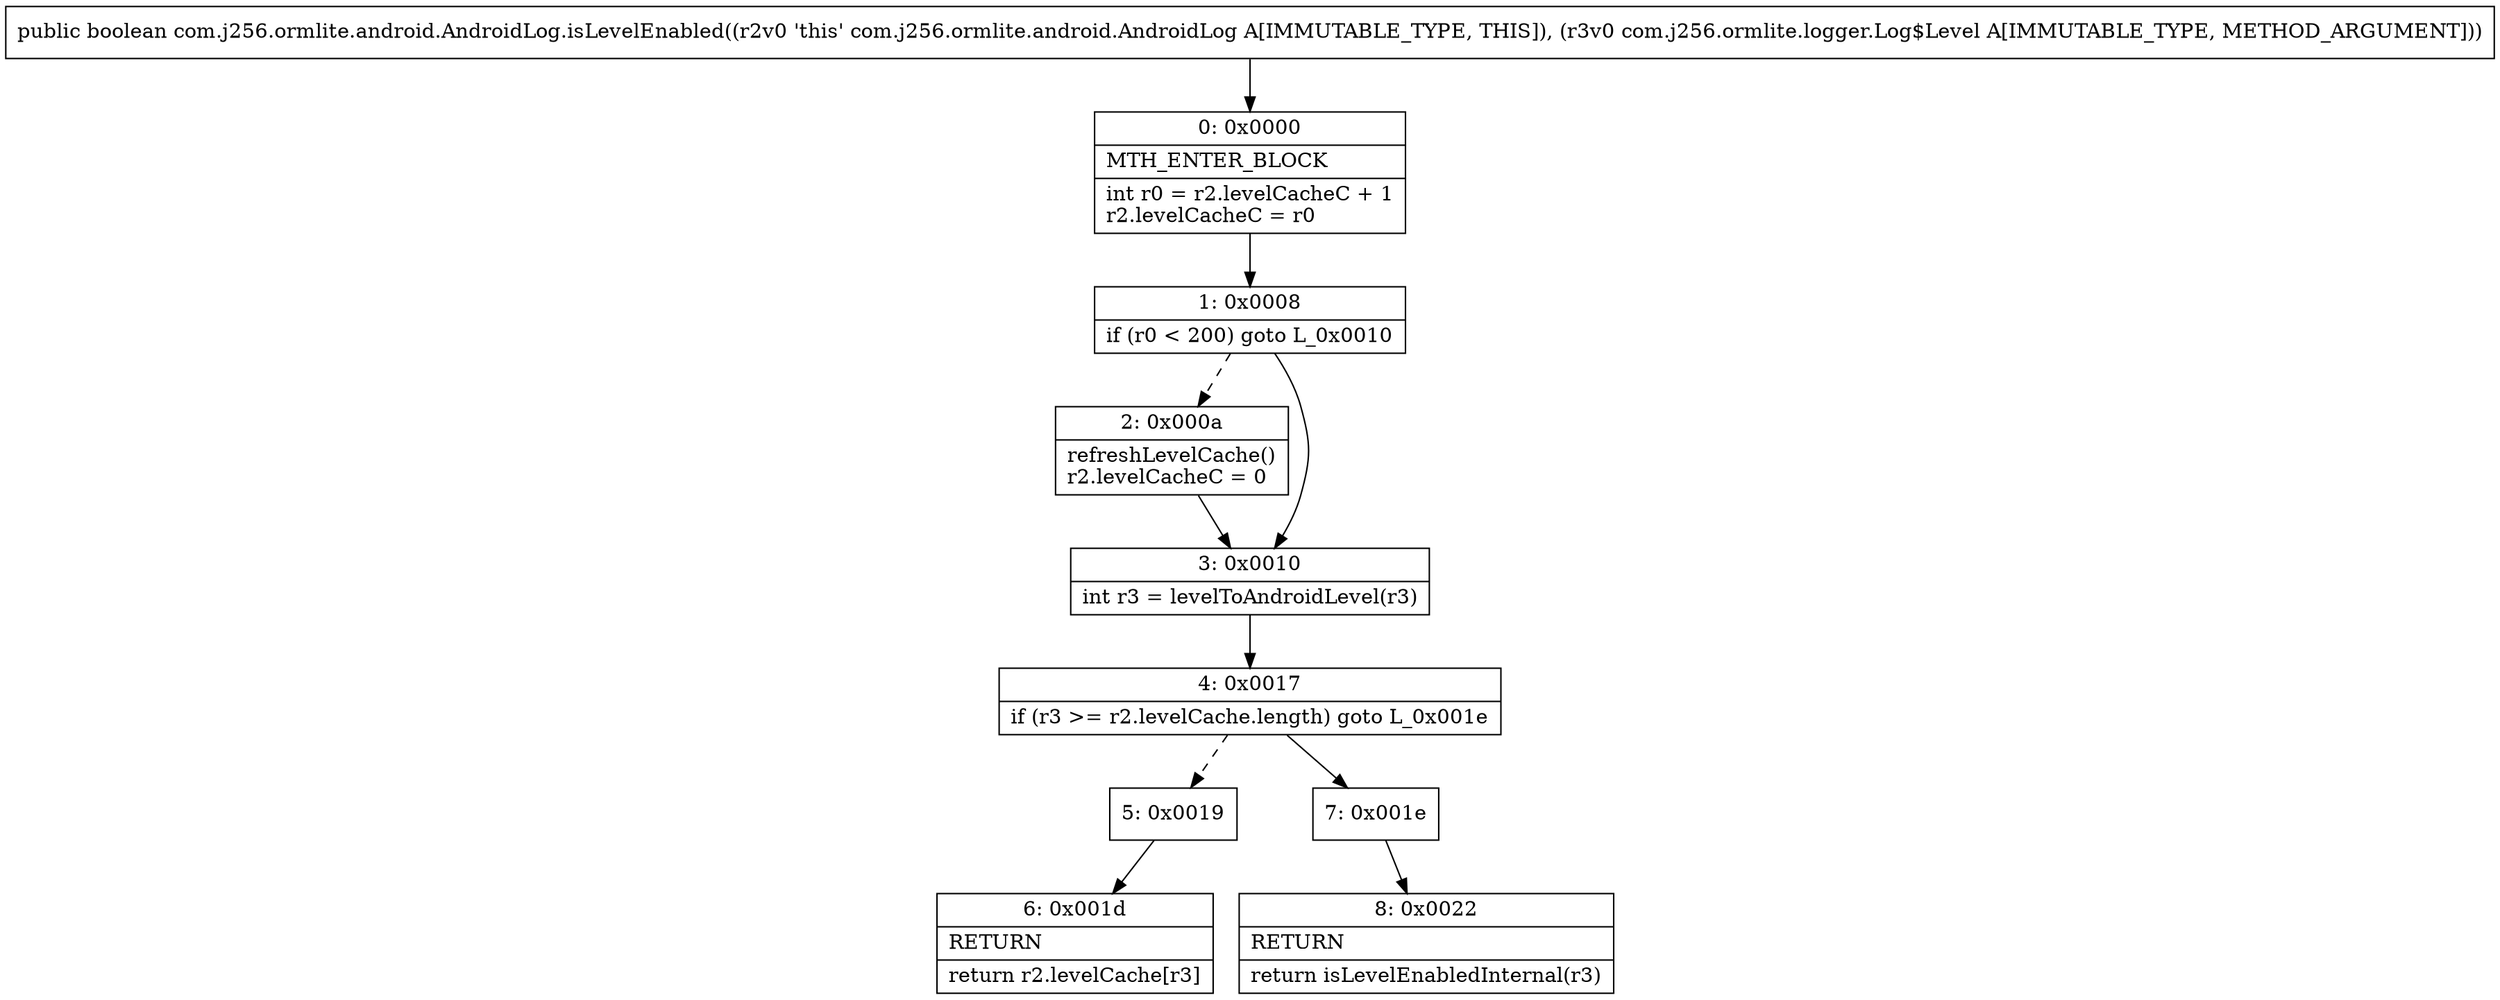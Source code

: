 digraph "CFG forcom.j256.ormlite.android.AndroidLog.isLevelEnabled(Lcom\/j256\/ormlite\/logger\/Log$Level;)Z" {
Node_0 [shape=record,label="{0\:\ 0x0000|MTH_ENTER_BLOCK\l|int r0 = r2.levelCacheC + 1\lr2.levelCacheC = r0\l}"];
Node_1 [shape=record,label="{1\:\ 0x0008|if (r0 \< 200) goto L_0x0010\l}"];
Node_2 [shape=record,label="{2\:\ 0x000a|refreshLevelCache()\lr2.levelCacheC = 0\l}"];
Node_3 [shape=record,label="{3\:\ 0x0010|int r3 = levelToAndroidLevel(r3)\l}"];
Node_4 [shape=record,label="{4\:\ 0x0017|if (r3 \>= r2.levelCache.length) goto L_0x001e\l}"];
Node_5 [shape=record,label="{5\:\ 0x0019}"];
Node_6 [shape=record,label="{6\:\ 0x001d|RETURN\l|return r2.levelCache[r3]\l}"];
Node_7 [shape=record,label="{7\:\ 0x001e}"];
Node_8 [shape=record,label="{8\:\ 0x0022|RETURN\l|return isLevelEnabledInternal(r3)\l}"];
MethodNode[shape=record,label="{public boolean com.j256.ormlite.android.AndroidLog.isLevelEnabled((r2v0 'this' com.j256.ormlite.android.AndroidLog A[IMMUTABLE_TYPE, THIS]), (r3v0 com.j256.ormlite.logger.Log$Level A[IMMUTABLE_TYPE, METHOD_ARGUMENT])) }"];
MethodNode -> Node_0;
Node_0 -> Node_1;
Node_1 -> Node_2[style=dashed];
Node_1 -> Node_3;
Node_2 -> Node_3;
Node_3 -> Node_4;
Node_4 -> Node_5[style=dashed];
Node_4 -> Node_7;
Node_5 -> Node_6;
Node_7 -> Node_8;
}

